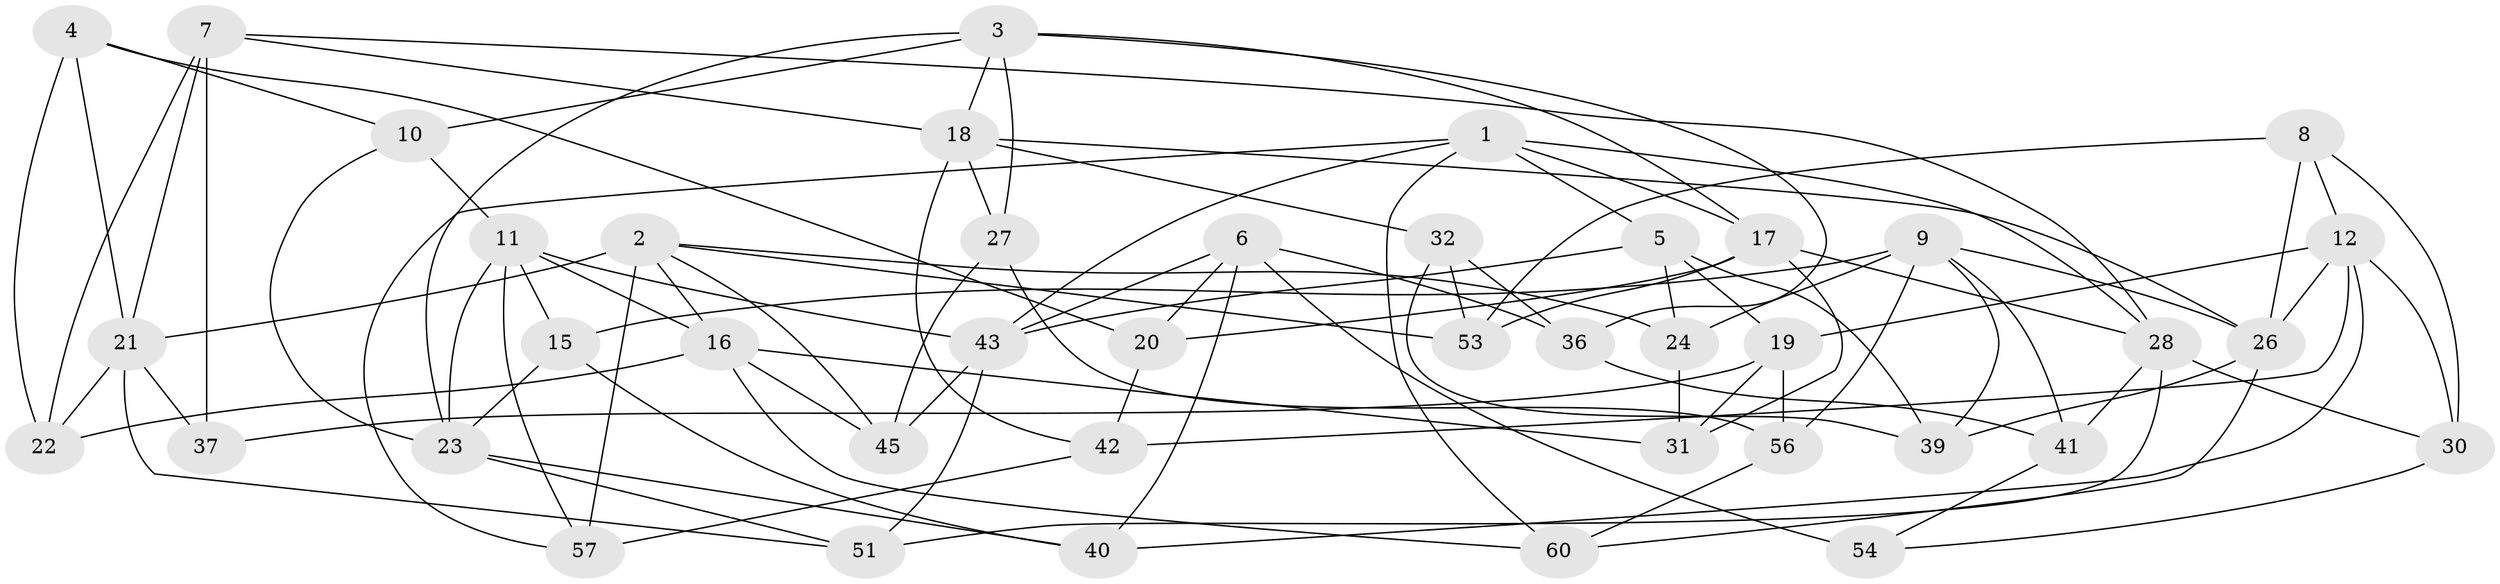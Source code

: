// Generated by graph-tools (version 1.1) at 2025/52/02/27/25 19:52:27]
// undirected, 42 vertices, 99 edges
graph export_dot {
graph [start="1"]
  node [color=gray90,style=filled];
  1 [super="+49"];
  2 [super="+33"];
  3 [super="+14"];
  4;
  5 [super="+34"];
  6 [super="+13"];
  7 [super="+58"];
  8;
  9 [super="+29"];
  10;
  11 [super="+52"];
  12 [super="+44"];
  15;
  16 [super="+59"];
  17 [super="+47"];
  18 [super="+35"];
  19 [super="+48"];
  20;
  21 [super="+38"];
  22;
  23 [super="+25"];
  24;
  26 [super="+50"];
  27;
  28 [super="+55"];
  30;
  31;
  32;
  36;
  37;
  39;
  40;
  41;
  42;
  43 [super="+46"];
  45;
  51;
  53;
  54;
  56;
  57;
  60;
  1 -- 28;
  1 -- 57;
  1 -- 60;
  1 -- 5;
  1 -- 17;
  1 -- 43;
  2 -- 16;
  2 -- 53;
  2 -- 57;
  2 -- 24;
  2 -- 45;
  2 -- 21;
  3 -- 36;
  3 -- 18;
  3 -- 17;
  3 -- 27;
  3 -- 10;
  3 -- 23;
  4 -- 20;
  4 -- 10;
  4 -- 21;
  4 -- 22;
  5 -- 43;
  5 -- 24;
  5 -- 19 [weight=2];
  5 -- 39;
  6 -- 54 [weight=2];
  6 -- 43;
  6 -- 36;
  6 -- 40;
  6 -- 20;
  7 -- 37 [weight=2];
  7 -- 21;
  7 -- 18;
  7 -- 28;
  7 -- 22;
  8 -- 30;
  8 -- 12;
  8 -- 26;
  8 -- 53;
  9 -- 15;
  9 -- 24;
  9 -- 56;
  9 -- 39;
  9 -- 41;
  9 -- 26;
  10 -- 23;
  10 -- 11;
  11 -- 15;
  11 -- 57;
  11 -- 23;
  11 -- 16;
  11 -- 43;
  12 -- 26;
  12 -- 19;
  12 -- 40;
  12 -- 42;
  12 -- 30;
  15 -- 40;
  15 -- 23;
  16 -- 45;
  16 -- 22;
  16 -- 60;
  16 -- 31;
  17 -- 31;
  17 -- 20;
  17 -- 28;
  17 -- 53;
  18 -- 32;
  18 -- 42;
  18 -- 27;
  18 -- 26;
  19 -- 56;
  19 -- 37;
  19 -- 31;
  20 -- 42;
  21 -- 22;
  21 -- 51;
  21 -- 37;
  23 -- 40;
  23 -- 51;
  24 -- 31;
  26 -- 60;
  26 -- 39;
  27 -- 56;
  27 -- 45;
  28 -- 51;
  28 -- 41;
  28 -- 30;
  30 -- 54;
  32 -- 53;
  32 -- 39;
  32 -- 36;
  36 -- 41;
  41 -- 54;
  42 -- 57;
  43 -- 45;
  43 -- 51;
  56 -- 60;
}
